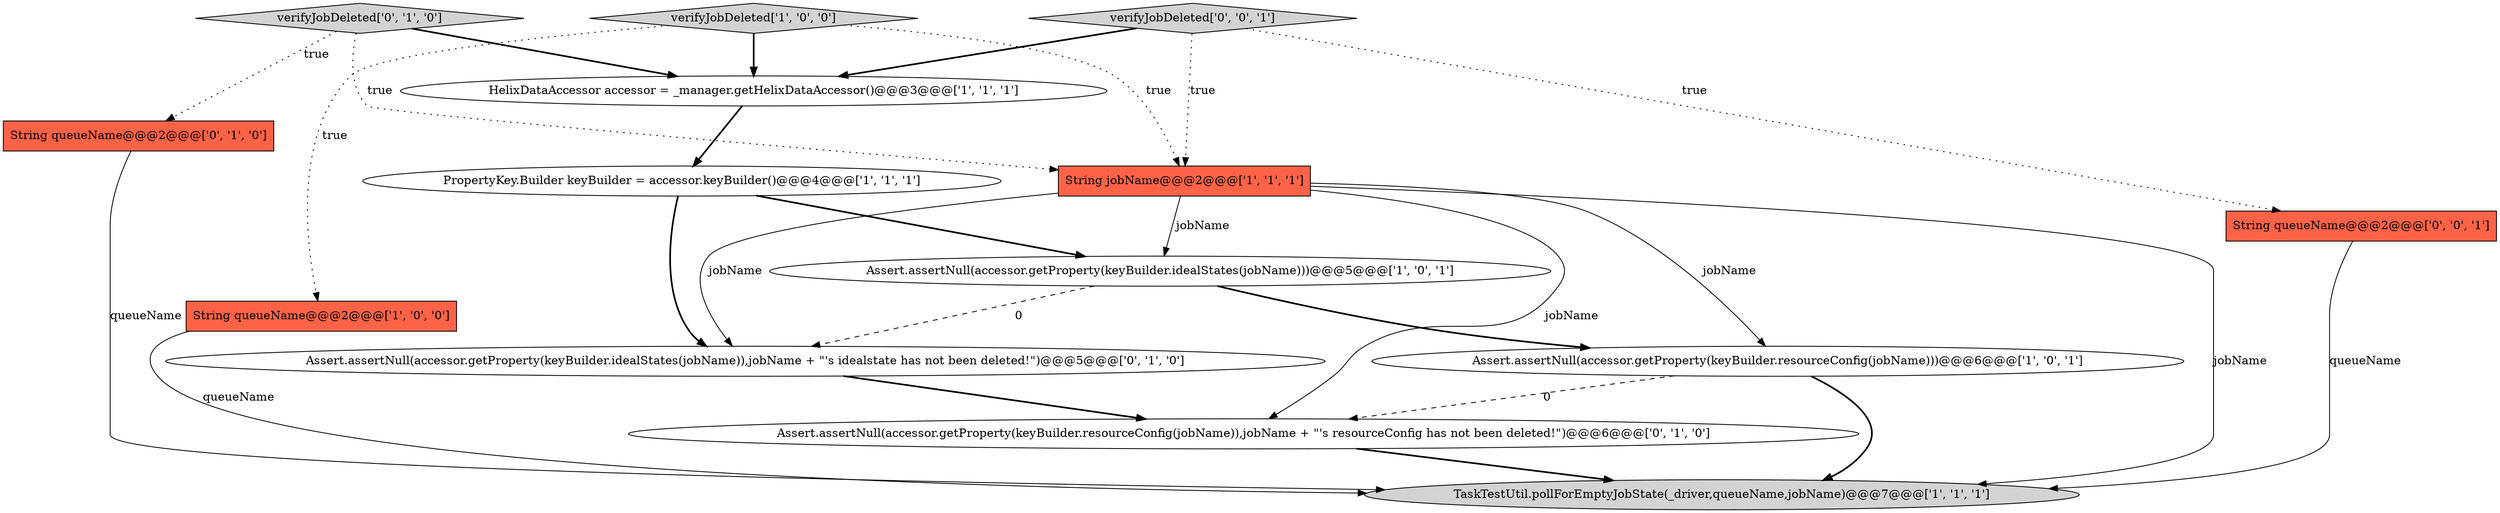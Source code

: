 digraph {
0 [style = filled, label = "verifyJobDeleted['1', '0', '0']", fillcolor = lightgray, shape = diamond image = "AAA0AAABBB1BBB"];
5 [style = filled, label = "Assert.assertNull(accessor.getProperty(keyBuilder.resourceConfig(jobName)))@@@6@@@['1', '0', '1']", fillcolor = white, shape = ellipse image = "AAA0AAABBB1BBB"];
8 [style = filled, label = "String queueName@@@2@@@['0', '1', '0']", fillcolor = tomato, shape = box image = "AAA0AAABBB2BBB"];
11 [style = filled, label = "Assert.assertNull(accessor.getProperty(keyBuilder.idealStates(jobName)),jobName + \"'s idealstate has not been deleted!\")@@@5@@@['0', '1', '0']", fillcolor = white, shape = ellipse image = "AAA1AAABBB2BBB"];
6 [style = filled, label = "PropertyKey.Builder keyBuilder = accessor.keyBuilder()@@@4@@@['1', '1', '1']", fillcolor = white, shape = ellipse image = "AAA0AAABBB1BBB"];
9 [style = filled, label = "Assert.assertNull(accessor.getProperty(keyBuilder.resourceConfig(jobName)),jobName + \"'s resourceConfig has not been deleted!\")@@@6@@@['0', '1', '0']", fillcolor = white, shape = ellipse image = "AAA1AAABBB2BBB"];
4 [style = filled, label = "String jobName@@@2@@@['1', '1', '1']", fillcolor = tomato, shape = box image = "AAA0AAABBB1BBB"];
3 [style = filled, label = "Assert.assertNull(accessor.getProperty(keyBuilder.idealStates(jobName)))@@@5@@@['1', '0', '1']", fillcolor = white, shape = ellipse image = "AAA0AAABBB1BBB"];
10 [style = filled, label = "verifyJobDeleted['0', '1', '0']", fillcolor = lightgray, shape = diamond image = "AAA0AAABBB2BBB"];
1 [style = filled, label = "HelixDataAccessor accessor = _manager.getHelixDataAccessor()@@@3@@@['1', '1', '1']", fillcolor = white, shape = ellipse image = "AAA0AAABBB1BBB"];
7 [style = filled, label = "TaskTestUtil.pollForEmptyJobState(_driver,queueName,jobName)@@@7@@@['1', '1', '1']", fillcolor = lightgray, shape = ellipse image = "AAA0AAABBB1BBB"];
12 [style = filled, label = "verifyJobDeleted['0', '0', '1']", fillcolor = lightgray, shape = diamond image = "AAA0AAABBB3BBB"];
2 [style = filled, label = "String queueName@@@2@@@['1', '0', '0']", fillcolor = tomato, shape = box image = "AAA0AAABBB1BBB"];
13 [style = filled, label = "String queueName@@@2@@@['0', '0', '1']", fillcolor = tomato, shape = box image = "AAA0AAABBB3BBB"];
0->2 [style = dotted, label="true"];
2->7 [style = solid, label="queueName"];
4->7 [style = solid, label="jobName"];
4->3 [style = solid, label="jobName"];
6->11 [style = bold, label=""];
12->13 [style = dotted, label="true"];
12->1 [style = bold, label=""];
11->9 [style = bold, label=""];
3->11 [style = dashed, label="0"];
13->7 [style = solid, label="queueName"];
1->6 [style = bold, label=""];
0->1 [style = bold, label=""];
3->5 [style = bold, label=""];
5->9 [style = dashed, label="0"];
10->1 [style = bold, label=""];
4->5 [style = solid, label="jobName"];
12->4 [style = dotted, label="true"];
10->4 [style = dotted, label="true"];
10->8 [style = dotted, label="true"];
6->3 [style = bold, label=""];
4->11 [style = solid, label="jobName"];
0->4 [style = dotted, label="true"];
5->7 [style = bold, label=""];
4->9 [style = solid, label="jobName"];
8->7 [style = solid, label="queueName"];
9->7 [style = bold, label=""];
}
